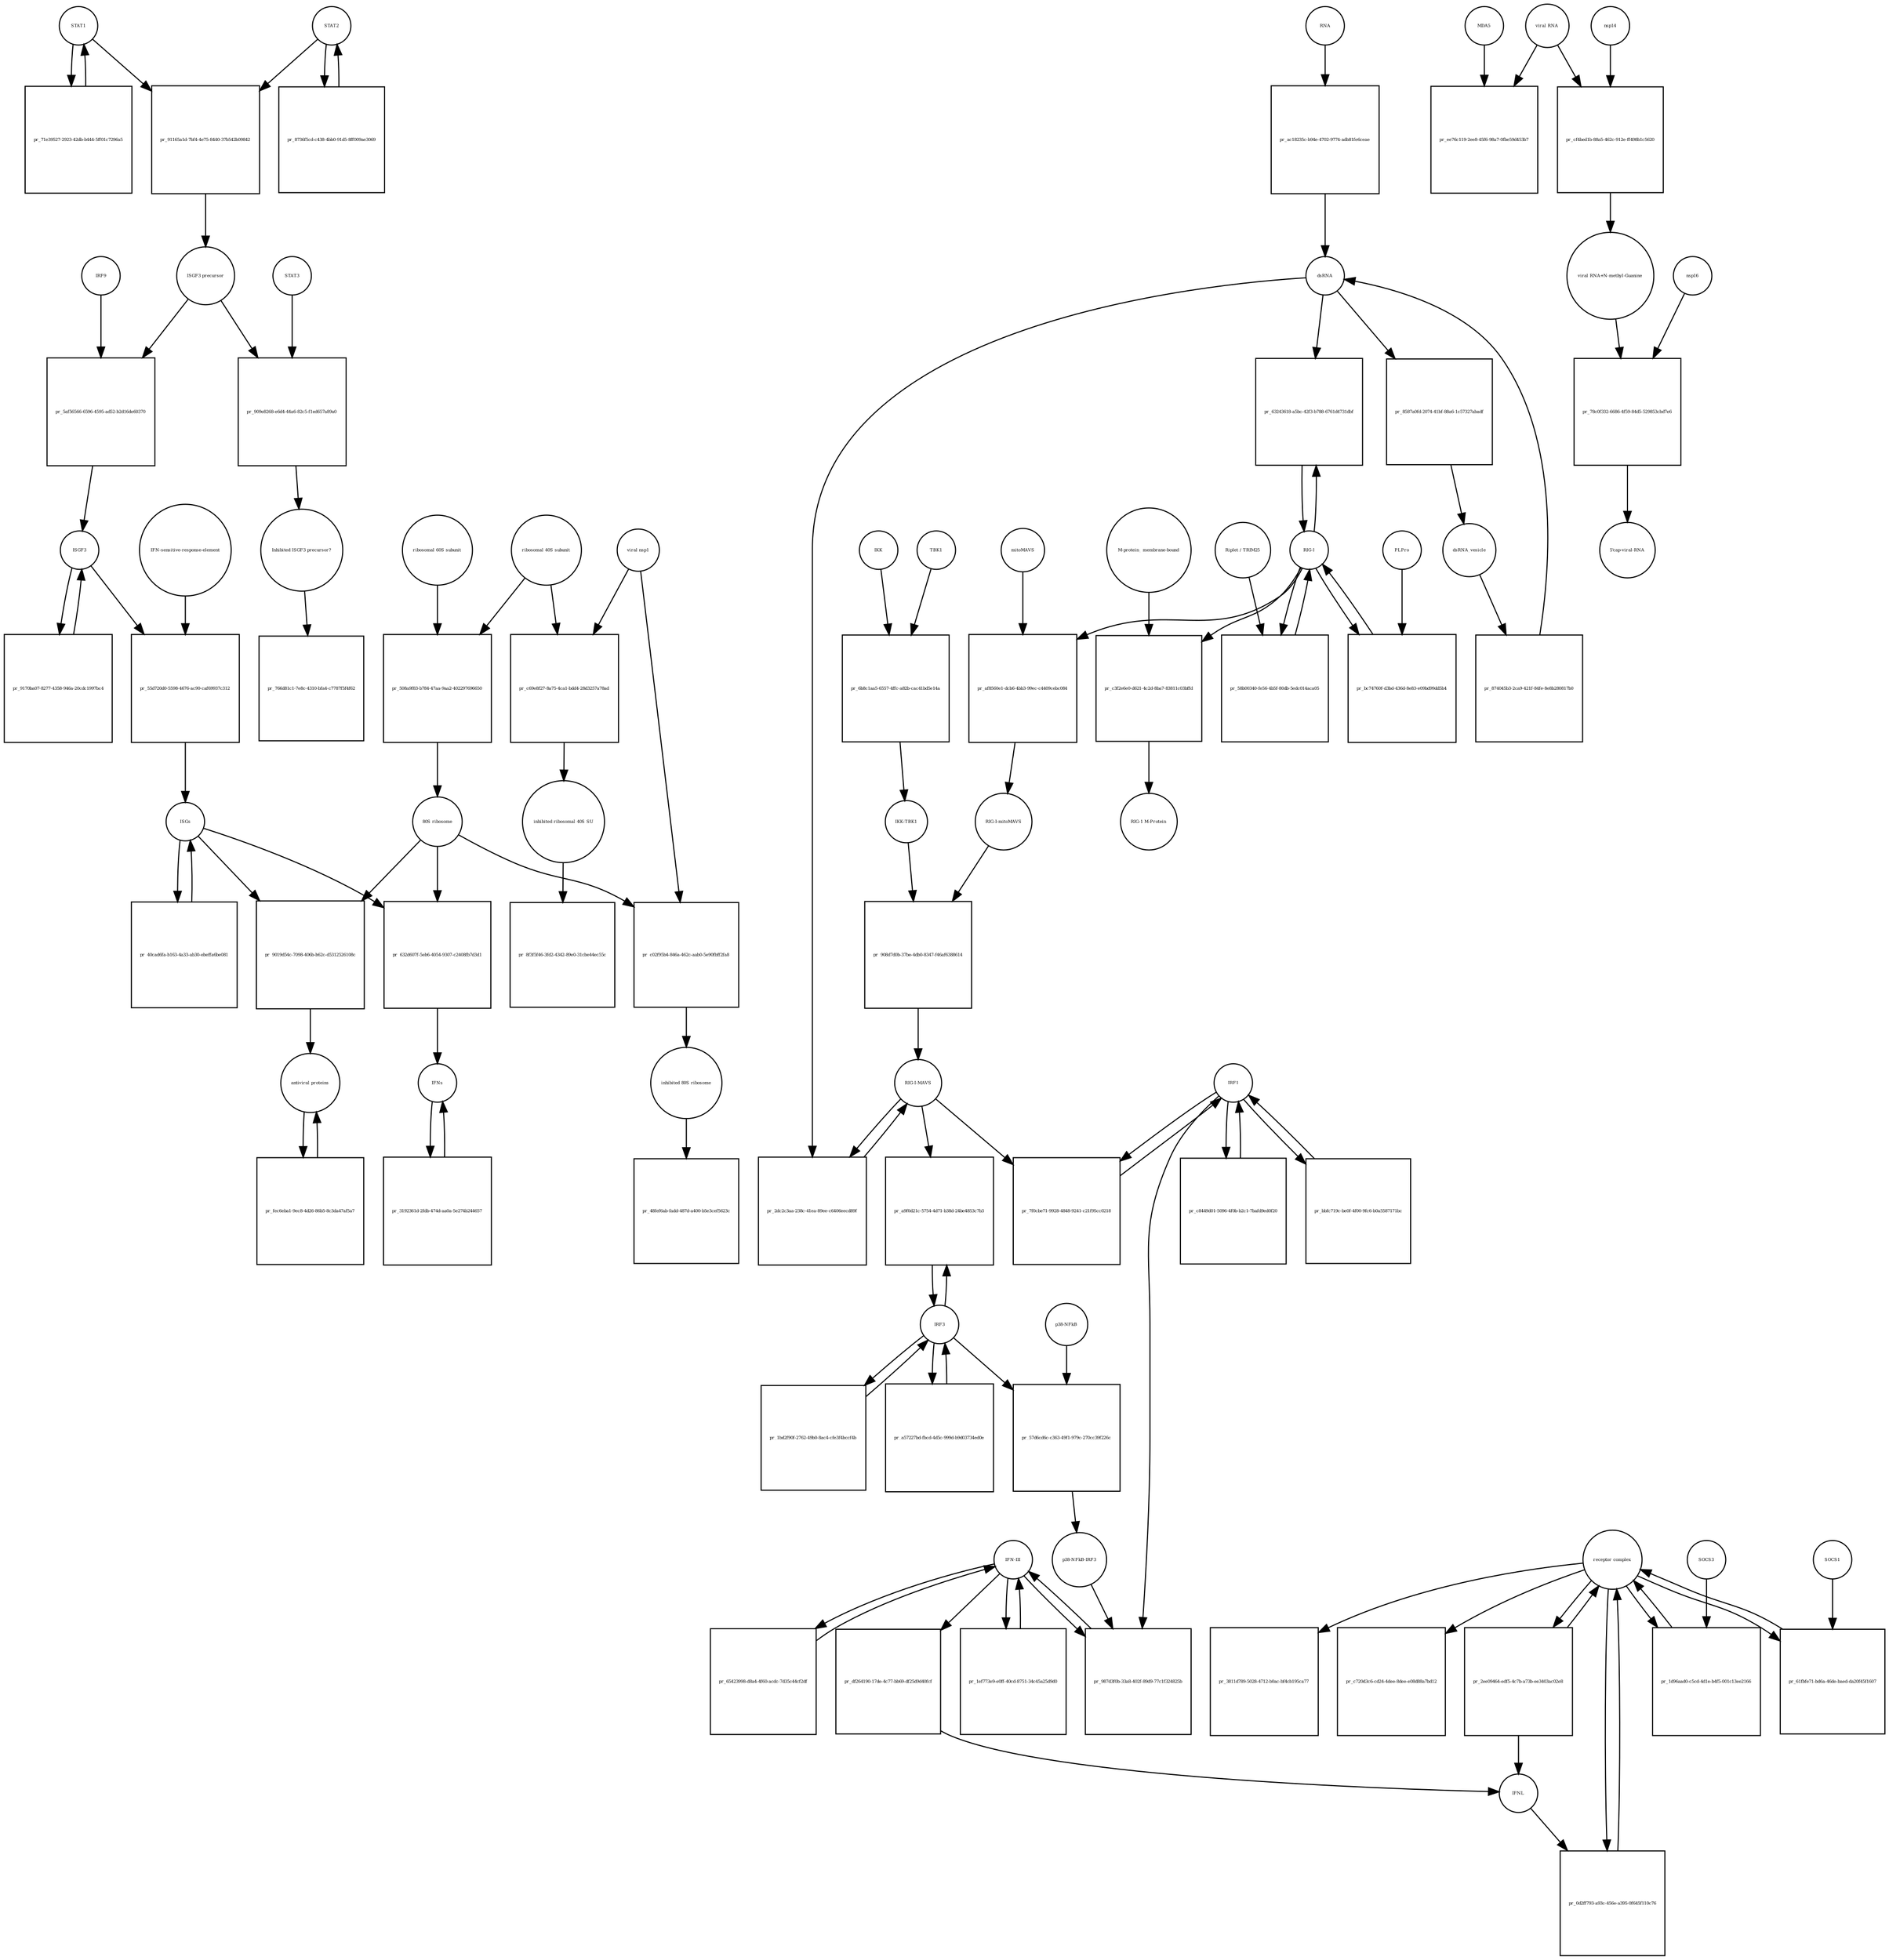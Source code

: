 strict digraph  {
STAT1 [annotation="", bipartite=0, cls=macromolecule, fontsize=4, label=STAT1, shape=circle];
"pr_91165a1d-7bf4-4e75-8440-37b542b09842" [annotation="", bipartite=1, cls=process, fontsize=4, label="pr_91165a1d-7bf4-4e75-8440-37b542b09842", shape=square];
STAT2 [annotation="", bipartite=0, cls=macromolecule, fontsize=4, label=STAT2, shape=circle];
"ISGF3 precursor" [annotation="", bipartite=0, cls=complex, fontsize=4, label="ISGF3 precursor", shape=circle];
"pr_5af56566-6596-4595-ad52-b2d16de60370" [annotation="", bipartite=1, cls=process, fontsize=4, label="pr_5af56566-6596-4595-ad52-b2d16de60370", shape=square];
IRF9 [annotation="", bipartite=0, cls=macromolecule, fontsize=4, label=IRF9, shape=circle];
ISGF3 [annotation="", bipartite=0, cls=complex, fontsize=4, label=ISGF3, shape=circle];
"pr_71e39527-2923-42db-b444-5ff01c7296a5" [annotation="", bipartite=1, cls=process, fontsize=4, label="pr_71e39527-2923-42db-b444-5ff01c7296a5", shape=square];
"pr_8736f5cd-c438-4bb0-91d5-8ff009ae3069" [annotation="", bipartite=1, cls=process, fontsize=4, label="pr_8736f5cd-c438-4bb0-91d5-8ff009ae3069", shape=square];
"receptor complex" [annotation="", bipartite=0, cls=complex, fontsize=4, label="receptor complex", shape=circle];
"pr_0d2ff793-a93c-456e-a395-0f645f110c76" [annotation="", bipartite=1, cls=process, fontsize=4, label="pr_0d2ff793-a93c-456e-a395-0f645f110c76", shape=square];
IFNL [annotation="", bipartite=0, cls=macromolecule, fontsize=4, label=IFNL, shape=circle];
"IFN-sensitive-response-element" [annotation="", bipartite=0, cls="nucleic acid feature", fontsize=4, label="IFN-sensitive-response-element", shape=circle];
"pr_55d720d0-5598-4676-ac90-caf69937c312" [annotation="", bipartite=1, cls=process, fontsize=4, label="pr_55d720d0-5598-4676-ac90-caf69937c312", shape=square];
ISGs [annotation="", bipartite=0, cls="nucleic acid feature", fontsize=4, label=ISGs, shape=circle];
"pr_632d607f-5eb6-4054-9307-c2408fb7d3d1" [annotation="", bipartite=1, cls=process, fontsize=4, label="pr_632d607f-5eb6-4054-9307-c2408fb7d3d1", shape=square];
IFNs [annotation="", bipartite=0, cls=macromolecule, fontsize=4, label=IFNs, shape=circle];
"80S ribosome" [annotation="", bipartite=0, cls=complex, fontsize=4, label="80S ribosome", shape=circle];
"pr_9019d54c-7098-406b-b62c-d5312526108c" [annotation="", bipartite=1, cls=process, fontsize=4, label="pr_9019d54c-7098-406b-b62c-d5312526108c", shape=square];
"antiviral proteins" [annotation="", bipartite=0, cls=macromolecule, fontsize=4, label="antiviral proteins", shape=circle];
"pr_9170ba07-8277-4358-946a-20cdc1997bc4" [annotation="", bipartite=1, cls=process, fontsize=4, label="pr_9170ba07-8277-4358-946a-20cdc1997bc4", shape=square];
"pr_40cad6fa-b163-4a33-ab30-ebeffa6be081" [annotation="", bipartite=1, cls=process, fontsize=4, label="pr_40cad6fa-b163-4a33-ab30-ebeffa6be081", shape=square];
"pr_fec6eba1-9ec8-4d26-86b5-8c3da47af5a7" [annotation="", bipartite=1, cls=process, fontsize=4, label="pr_fec6eba1-9ec8-4d26-86b5-8c3da47af5a7", shape=square];
"viral RNA" [annotation="", bipartite=0, cls="nucleic acid feature", fontsize=4, label="viral RNA", shape=circle];
"pr_ee76c119-2ee8-45f6-98a7-0fbe59d453b7" [annotation="", bipartite=1, cls=process, fontsize=4, label="pr_ee76c119-2ee8-45f6-98a7-0fbe59d453b7", shape=square];
MDA5 [annotation="", bipartite=0, cls=macromolecule, fontsize=4, label=MDA5, shape=circle];
"pr_cf4bed1b-88a5-462c-912e-ff498b1c5620" [annotation="", bipartite=1, cls=process, fontsize=4, label="pr_cf4bed1b-88a5-462c-912e-ff498b1c5620", shape=square];
"viral RNA+N-methyl-Guanine" [annotation="", bipartite=0, cls="nucleic acid feature", fontsize=4, label="viral RNA+N-methyl-Guanine", shape=circle];
nsp14 [annotation="", bipartite=0, cls=macromolecule, fontsize=4, label=nsp14, shape=circle];
"pr_78c0f332-6686-4f59-84d5-529853cbd7e6" [annotation="", bipartite=1, cls=process, fontsize=4, label="pr_78c0f332-6686-4f59-84d5-529853cbd7e6", shape=square];
"5'cap-viral-RNA" [annotation="", bipartite=0, cls="nucleic acid feature", fontsize=4, label="5'cap-viral-RNA", shape=circle];
nsp16 [annotation="", bipartite=0, cls=macromolecule, fontsize=4, label=nsp16, shape=circle];
IKK [annotation="", bipartite=0, cls=macromolecule, fontsize=4, label=IKK, shape=circle];
"pr_6b8c1aa5-6557-4ffc-a82b-cac41bd5e14a" [annotation="", bipartite=1, cls=process, fontsize=4, label="pr_6b8c1aa5-6557-4ffc-a82b-cac41bd5e14a", shape=square];
TBK1 [annotation="", bipartite=0, cls=macromolecule, fontsize=4, label=TBK1, shape=circle];
"IKK-TBK1" [annotation="", bipartite=0, cls=complex, fontsize=4, label="IKK-TBK1", shape=circle];
IRF3 [annotation="", bipartite=0, cls=macromolecule, fontsize=4, label=IRF3, shape=circle];
"pr_a9f0d21c-5754-4d71-b38d-24be4853c7b3" [annotation="", bipartite=1, cls=process, fontsize=4, label="pr_a9f0d21c-5754-4d71-b38d-24be4853c7b3", shape=square];
"RIG-I-MAVS" [annotation="", bipartite=0, cls=complex, fontsize=4, label="RIG-I-MAVS", shape=circle];
"pr_2dc2c3aa-238c-41ea-89ee-c6406eecd89f" [annotation="", bipartite=1, cls=process, fontsize=4, label="pr_2dc2c3aa-238c-41ea-89ee-c6406eecd89f", shape=square];
dsRNA [annotation="", bipartite=0, cls="nucleic acid feature", fontsize=4, label=dsRNA, shape=circle];
IRF1 [annotation="", bipartite=0, cls=macromolecule, fontsize=4, label=IRF1, shape=circle];
"pr_7f0cbe71-9928-4848-9241-c21f95cc0218" [annotation="", bipartite=1, cls=process, fontsize=4, label="pr_7f0cbe71-9928-4848-9241-c21f95cc0218", shape=square];
"IFN-III" [annotation="", bipartite=0, cls=macromolecule, fontsize=4, label="IFN-III", shape=circle];
"pr_1ef773e9-e0ff-40cd-8751-34c45a25d9d0" [annotation="", bipartite=1, cls=process, fontsize=4, label="pr_1ef773e9-e0ff-40cd-8751-34c45a25d9d0", shape=square];
"pr_65423998-d8a4-4f60-acdc-7d35c44cf2df" [annotation="", bipartite=1, cls=process, fontsize=4, label="pr_65423998-d8a4-4f60-acdc-7d35c44cf2df", shape=square];
"pr_987d3f0b-33a8-402f-89d9-77c1f324825b" [annotation="", bipartite=1, cls=process, fontsize=4, label="pr_987d3f0b-33a8-402f-89d9-77c1f324825b", shape=square];
"p38-NFkB-IRF3" [annotation="", bipartite=0, cls=complex, fontsize=4, label="p38-NFkB-IRF3", shape=circle];
"pr_df264190-17de-4c77-bb69-df25d9d40fcf" [annotation="", bipartite=1, cls=process, fontsize=4, label="pr_df264190-17de-4c77-bb69-df25d9d40fcf", shape=square];
"RIG-I" [annotation="", bipartite=0, cls=macromolecule, fontsize=4, label="RIG-I", shape=circle];
"pr_63243618-a5bc-42f3-b788-6761d4731dbf" [annotation="", bipartite=1, cls=process, fontsize=4, label="pr_63243618-a5bc-42f3-b788-6761d4731dbf", shape=square];
"RIG-I-mitoMAVS" [annotation="", bipartite=0, cls=complex, fontsize=4, label="RIG-I-mitoMAVS", shape=circle];
"pr_908d7d0b-37be-4db0-8347-f46af6388614" [annotation="", bipartite=1, cls=process, fontsize=4, label="pr_908d7d0b-37be-4db0-8347-f46af6388614", shape=square];
"p38-NFkB" [annotation="", bipartite=0, cls=complex, fontsize=4, label="p38-NFkB", shape=circle];
"pr_57d6cd6c-c363-49f1-979c-270cc39f226c" [annotation="", bipartite=1, cls=process, fontsize=4, label="pr_57d6cd6c-c363-49f1-979c-270cc39f226c", shape=square];
"pr_8587a0fd-2074-41bf-88a6-1c57327abadf" [annotation="", bipartite=1, cls=process, fontsize=4, label="pr_8587a0fd-2074-41bf-88a6-1c57327abadf", shape=square];
dsRNA_vesicle [annotation="", bipartite=0, cls="nucleic acid feature", fontsize=4, label=dsRNA_vesicle, shape=circle];
"pr_874045b3-2ca9-421f-84fe-8e8b280817b0" [annotation="", bipartite=1, cls=process, fontsize=4, label="pr_874045b3-2ca9-421f-84fe-8e8b280817b0", shape=square];
"pr_1bd2f90f-2762-49b0-8ac4-cfe3f4bccf4b" [annotation="", bipartite=1, cls=process, fontsize=4, label="pr_1bd2f90f-2762-49b0-8ac4-cfe3f4bccf4b", shape=square];
"pr_a57227bd-fbcd-4d5c-999d-b9d03734ed0e" [annotation="", bipartite=1, cls=process, fontsize=4, label="pr_a57227bd-fbcd-4d5c-999d-b9d03734ed0e", shape=square];
"pr_c8449d01-5096-4f0b-b2c1-7bafd9ed0f20" [annotation="", bipartite=1, cls=process, fontsize=4, label="pr_c8449d01-5096-4f0b-b2c1-7bafd9ed0f20", shape=square];
"pr_bbfc719c-be0f-4f00-9fc6-b0a5587171bc" [annotation="", bipartite=1, cls=process, fontsize=4, label="pr_bbfc719c-be0f-4f00-9fc6-b0a5587171bc", shape=square];
RNA [annotation="", bipartite=0, cls="nucleic acid feature", fontsize=4, label=RNA, shape=circle];
"pr_ac18235c-b94e-4702-9774-adb81fe6ceae" [annotation="", bipartite=1, cls=process, fontsize=4, label="pr_ac18235c-b94e-4702-9774-adb81fe6ceae", shape=square];
"ribosomal 60S subunit" [annotation="", bipartite=0, cls=complex, fontsize=4, label="ribosomal 60S subunit", shape=circle];
"pr_508a9f83-b784-47aa-9aa2-402297696650" [annotation="", bipartite=1, cls=process, fontsize=4, label="pr_508a9f83-b784-47aa-9aa2-402297696650", shape=square];
"ribosomal 40S subunit" [annotation="", bipartite=0, cls=complex, fontsize=4, label="ribosomal 40S subunit", shape=circle];
"pr_c69e8f27-8a75-4ca1-bdd4-28d3257a78ad" [annotation="", bipartite=1, cls=process, fontsize=4, label="pr_c69e8f27-8a75-4ca1-bdd4-28d3257a78ad", shape=square];
"viral nsp1" [annotation="", bipartite=0, cls=macromolecule, fontsize=4, label="viral nsp1", shape=circle];
"inhibited ribosomal 40S SU" [annotation="urn_miriam_doi_10.1101%2F2020.05.18.102467", bipartite=0, cls=complex, fontsize=4, label="inhibited ribosomal 40S SU", shape=circle];
"pr_c02f95b4-846a-462c-aab0-5e90fbff2fa8" [annotation="", bipartite=1, cls=process, fontsize=4, label="pr_c02f95b4-846a-462c-aab0-5e90fbff2fa8", shape=square];
"inhibited 80S ribosome" [annotation="", bipartite=0, cls=complex, fontsize=4, label="inhibited 80S ribosome", shape=circle];
"pr_909e8268-e6d4-44a6-82c5-f1ed657a89a0" [annotation="", bipartite=1, cls=process, fontsize=4, label="pr_909e8268-e6d4-44a6-82c5-f1ed657a89a0", shape=square];
STAT3 [annotation="", bipartite=0, cls=macromolecule, fontsize=4, label=STAT3, shape=circle];
"Inhibited ISGF3 precursor?" [annotation="", bipartite=0, cls=complex, fontsize=4, label="Inhibited ISGF3 precursor?", shape=circle];
"pr_3192361d-2fdb-474d-aa0a-5e274b244657" [annotation="", bipartite=1, cls=process, fontsize=4, label="pr_3192361d-2fdb-474d-aa0a-5e274b244657", shape=square];
"pr_1d96aad0-c5cd-4d1e-b4f5-001c13ee2166" [annotation="", bipartite=1, cls=process, fontsize=4, label="pr_1d96aad0-c5cd-4d1e-b4f5-001c13ee2166", shape=square];
SOCS3 [annotation="", bipartite=0, cls=macromolecule, fontsize=4, label=SOCS3, shape=circle];
"pr_61fbfe71-bd6a-46de-baed-da20f45f1607" [annotation="", bipartite=1, cls=process, fontsize=4, label="pr_61fbfe71-bd6a-46de-baed-da20f45f1607", shape=square];
SOCS1 [annotation="", bipartite=0, cls=macromolecule, fontsize=4, label=SOCS1, shape=circle];
"pr_766d81c1-7e8c-4310-bfa4-c7787f5f4f62" [annotation="", bipartite=1, cls=process, fontsize=4, label="pr_766d81c1-7e8c-4310-bfa4-c7787f5f4f62", shape=square];
"pr_3811d789-5028-4712-b0ac-bf4cb195ca77" [annotation="", bipartite=1, cls=process, fontsize=4, label="pr_3811d789-5028-4712-b0ac-bf4cb195ca77", shape=square];
"pr_c720d3c6-cd24-4dee-8dee-e08d88a7bd12" [annotation="", bipartite=1, cls=process, fontsize=4, label="pr_c720d3c6-cd24-4dee-8dee-e08d88a7bd12", shape=square];
"pr_48fef6ab-fadd-487d-a400-b5e3cef5623c" [annotation="", bipartite=1, cls=process, fontsize=4, label="pr_48fef6ab-fadd-487d-a400-b5e3cef5623c", shape=square];
"pr_8f3f5f46-3fd2-4342-89e0-31cbe44ec55c" [annotation="", bipartite=1, cls=process, fontsize=4, label="pr_8f3f5f46-3fd2-4342-89e0-31cbe44ec55c", shape=square];
"pr_2ee09464-edf5-4c7b-a73b-ee3403ac02e8" [annotation="", bipartite=1, cls=process, fontsize=4, label="pr_2ee09464-edf5-4c7b-a73b-ee3403ac02e8", shape=square];
"M-protein_ membrane-bound" [annotation="", bipartite=0, cls=macromolecule, fontsize=4, label="M-protein_ membrane-bound", shape=circle];
"pr_c3f2e6e0-d621-4c2d-8ba7-83811c03bffd" [annotation="", bipartite=1, cls=process, fontsize=4, label="pr_c3f2e6e0-d621-4c2d-8ba7-83811c03bffd", shape=square];
"RIG-1 M-Protein" [annotation="", bipartite=0, cls=complex, fontsize=4, label="RIG-1 M-Protein", shape=circle];
"pr_af8560e1-dcb6-4bb3-99ec-c4409cebc084" [annotation="", bipartite=1, cls=process, fontsize=4, label="pr_af8560e1-dcb6-4bb3-99ec-c4409cebc084", shape=square];
mitoMAVS [annotation="", bipartite=0, cls=macromolecule, fontsize=4, label=mitoMAVS, shape=circle];
"pr_58b00340-fe56-4b5f-80db-5edc014aca05" [annotation="", bipartite=1, cls=process, fontsize=4, label="pr_58b00340-fe56-4b5f-80db-5edc014aca05", shape=square];
"Riplet / TRIM25" [annotation="", bipartite=0, cls=macromolecule, fontsize=4, label="Riplet / TRIM25", shape=circle];
"pr_bc74760f-d3bd-436d-8e83-e09bd99dd5b4" [annotation="", bipartite=1, cls=process, fontsize=4, label="pr_bc74760f-d3bd-436d-8e83-e09bd99dd5b4", shape=square];
PLPro [annotation="", bipartite=0, cls=macromolecule, fontsize=4, label=PLPro, shape=circle];
STAT1 -> "pr_91165a1d-7bf4-4e75-8440-37b542b09842"  [annotation="", interaction_type=consumption];
STAT1 -> "pr_71e39527-2923-42db-b444-5ff01c7296a5"  [annotation="", interaction_type=consumption];
"pr_91165a1d-7bf4-4e75-8440-37b542b09842" -> "ISGF3 precursor"  [annotation="", interaction_type=production];
STAT2 -> "pr_91165a1d-7bf4-4e75-8440-37b542b09842"  [annotation="", interaction_type=consumption];
STAT2 -> "pr_8736f5cd-c438-4bb0-91d5-8ff009ae3069"  [annotation="", interaction_type=consumption];
"ISGF3 precursor" -> "pr_5af56566-6596-4595-ad52-b2d16de60370"  [annotation="", interaction_type=consumption];
"ISGF3 precursor" -> "pr_909e8268-e6d4-44a6-82c5-f1ed657a89a0"  [annotation="", interaction_type=consumption];
"pr_5af56566-6596-4595-ad52-b2d16de60370" -> ISGF3  [annotation="", interaction_type=production];
IRF9 -> "pr_5af56566-6596-4595-ad52-b2d16de60370"  [annotation="", interaction_type=consumption];
ISGF3 -> "pr_55d720d0-5598-4676-ac90-caf69937c312"  [annotation="", interaction_type="necessary stimulation"];
ISGF3 -> "pr_9170ba07-8277-4358-946a-20cdc1997bc4"  [annotation="", interaction_type=consumption];
"pr_71e39527-2923-42db-b444-5ff01c7296a5" -> STAT1  [annotation="", interaction_type=production];
"pr_8736f5cd-c438-4bb0-91d5-8ff009ae3069" -> STAT2  [annotation="", interaction_type=production];
"receptor complex" -> "pr_0d2ff793-a93c-456e-a395-0f645f110c76"  [annotation="", interaction_type=consumption];
"receptor complex" -> "pr_1d96aad0-c5cd-4d1e-b4f5-001c13ee2166"  [annotation="", interaction_type=consumption];
"receptor complex" -> "pr_61fbfe71-bd6a-46de-baed-da20f45f1607"  [annotation="", interaction_type=consumption];
"receptor complex" -> "pr_3811d789-5028-4712-b0ac-bf4cb195ca77"  [annotation="", interaction_type=consumption];
"receptor complex" -> "pr_c720d3c6-cd24-4dee-8dee-e08d88a7bd12"  [annotation="", interaction_type=consumption];
"receptor complex" -> "pr_2ee09464-edf5-4c7b-a73b-ee3403ac02e8"  [annotation="", interaction_type=consumption];
"pr_0d2ff793-a93c-456e-a395-0f645f110c76" -> "receptor complex"  [annotation="", interaction_type=production];
IFNL -> "pr_0d2ff793-a93c-456e-a395-0f645f110c76"  [annotation="", interaction_type=stimulation];
"IFN-sensitive-response-element" -> "pr_55d720d0-5598-4676-ac90-caf69937c312"  [annotation="", interaction_type=consumption];
"pr_55d720d0-5598-4676-ac90-caf69937c312" -> ISGs  [annotation="", interaction_type=production];
ISGs -> "pr_632d607f-5eb6-4054-9307-c2408fb7d3d1"  [annotation="", interaction_type=consumption];
ISGs -> "pr_9019d54c-7098-406b-b62c-d5312526108c"  [annotation="", interaction_type=consumption];
ISGs -> "pr_40cad6fa-b163-4a33-ab30-ebeffa6be081"  [annotation="", interaction_type=consumption];
"pr_632d607f-5eb6-4054-9307-c2408fb7d3d1" -> IFNs  [annotation="", interaction_type=production];
IFNs -> "pr_3192361d-2fdb-474d-aa0a-5e274b244657"  [annotation="", interaction_type=consumption];
"80S ribosome" -> "pr_632d607f-5eb6-4054-9307-c2408fb7d3d1"  [annotation="", interaction_type=catalysis];
"80S ribosome" -> "pr_9019d54c-7098-406b-b62c-d5312526108c"  [annotation="", interaction_type=catalysis];
"80S ribosome" -> "pr_c02f95b4-846a-462c-aab0-5e90fbff2fa8"  [annotation="", interaction_type=consumption];
"pr_9019d54c-7098-406b-b62c-d5312526108c" -> "antiviral proteins"  [annotation="", interaction_type=production];
"antiviral proteins" -> "pr_fec6eba1-9ec8-4d26-86b5-8c3da47af5a7"  [annotation="", interaction_type=consumption];
"pr_9170ba07-8277-4358-946a-20cdc1997bc4" -> ISGF3  [annotation="", interaction_type=production];
"pr_40cad6fa-b163-4a33-ab30-ebeffa6be081" -> ISGs  [annotation="", interaction_type=production];
"pr_fec6eba1-9ec8-4d26-86b5-8c3da47af5a7" -> "antiviral proteins"  [annotation="", interaction_type=production];
"viral RNA" -> "pr_ee76c119-2ee8-45f6-98a7-0fbe59d453b7"  [annotation="", interaction_type=consumption];
"viral RNA" -> "pr_cf4bed1b-88a5-462c-912e-ff498b1c5620"  [annotation="", interaction_type=consumption];
MDA5 -> "pr_ee76c119-2ee8-45f6-98a7-0fbe59d453b7"  [annotation="urn_miriam_doi_10.1016%2Fj.chom.2020.05.008", interaction_type=catalysis];
"pr_cf4bed1b-88a5-462c-912e-ff498b1c5620" -> "viral RNA+N-methyl-Guanine"  [annotation="", interaction_type=production];
"viral RNA+N-methyl-Guanine" -> "pr_78c0f332-6686-4f59-84d5-529853cbd7e6"  [annotation="", interaction_type=consumption];
nsp14 -> "pr_cf4bed1b-88a5-462c-912e-ff498b1c5620"  [annotation="", interaction_type=catalysis];
"pr_78c0f332-6686-4f59-84d5-529853cbd7e6" -> "5'cap-viral-RNA"  [annotation="", interaction_type=production];
nsp16 -> "pr_78c0f332-6686-4f59-84d5-529853cbd7e6"  [annotation="urn_miriam_doi_10.1016%2Fj.chom.2020.05.008", interaction_type=catalysis];
IKK -> "pr_6b8c1aa5-6557-4ffc-a82b-cac41bd5e14a"  [annotation="", interaction_type=consumption];
"pr_6b8c1aa5-6557-4ffc-a82b-cac41bd5e14a" -> "IKK-TBK1"  [annotation="", interaction_type=production];
TBK1 -> "pr_6b8c1aa5-6557-4ffc-a82b-cac41bd5e14a"  [annotation="", interaction_type=consumption];
"IKK-TBK1" -> "pr_908d7d0b-37be-4db0-8347-f46af6388614"  [annotation="", interaction_type=consumption];
IRF3 -> "pr_a9f0d21c-5754-4d71-b38d-24be4853c7b3"  [annotation="", interaction_type=consumption];
IRF3 -> "pr_57d6cd6c-c363-49f1-979c-270cc39f226c"  [annotation="", interaction_type=consumption];
IRF3 -> "pr_1bd2f90f-2762-49b0-8ac4-cfe3f4bccf4b"  [annotation="", interaction_type=consumption];
IRF3 -> "pr_a57227bd-fbcd-4d5c-999d-b9d03734ed0e"  [annotation="", interaction_type=consumption];
"pr_a9f0d21c-5754-4d71-b38d-24be4853c7b3" -> IRF3  [annotation="", interaction_type=production];
"RIG-I-MAVS" -> "pr_a9f0d21c-5754-4d71-b38d-24be4853c7b3"  [annotation="", interaction_type=stimulation];
"RIG-I-MAVS" -> "pr_2dc2c3aa-238c-41ea-89ee-c6406eecd89f"  [annotation="", interaction_type=consumption];
"RIG-I-MAVS" -> "pr_7f0cbe71-9928-4848-9241-c21f95cc0218"  [annotation="", interaction_type=catalysis];
"pr_2dc2c3aa-238c-41ea-89ee-c6406eecd89f" -> "RIG-I-MAVS"  [annotation="", interaction_type=production];
dsRNA -> "pr_2dc2c3aa-238c-41ea-89ee-c6406eecd89f"  [annotation="", interaction_type="necessary stimulation"];
dsRNA -> "pr_63243618-a5bc-42f3-b788-6761d4731dbf"  [annotation="", interaction_type="necessary stimulation"];
dsRNA -> "pr_8587a0fd-2074-41bf-88a6-1c57327abadf"  [annotation="", interaction_type=consumption];
IRF1 -> "pr_7f0cbe71-9928-4848-9241-c21f95cc0218"  [annotation="", interaction_type=consumption];
IRF1 -> "pr_987d3f0b-33a8-402f-89d9-77c1f324825b"  [annotation="", interaction_type=stimulation];
IRF1 -> "pr_c8449d01-5096-4f0b-b2c1-7bafd9ed0f20"  [annotation="", interaction_type=consumption];
IRF1 -> "pr_bbfc719c-be0f-4f00-9fc6-b0a5587171bc"  [annotation="", interaction_type=consumption];
"pr_7f0cbe71-9928-4848-9241-c21f95cc0218" -> IRF1  [annotation="", interaction_type=production];
"IFN-III" -> "pr_1ef773e9-e0ff-40cd-8751-34c45a25d9d0"  [annotation="", interaction_type=consumption];
"IFN-III" -> "pr_65423998-d8a4-4f60-acdc-7d35c44cf2df"  [annotation="", interaction_type=consumption];
"IFN-III" -> "pr_987d3f0b-33a8-402f-89d9-77c1f324825b"  [annotation="", interaction_type=consumption];
"IFN-III" -> "pr_df264190-17de-4c77-bb69-df25d9d40fcf"  [annotation="", interaction_type=consumption];
"pr_1ef773e9-e0ff-40cd-8751-34c45a25d9d0" -> "IFN-III"  [annotation="", interaction_type=production];
"pr_65423998-d8a4-4f60-acdc-7d35c44cf2df" -> "IFN-III"  [annotation="", interaction_type=production];
"pr_987d3f0b-33a8-402f-89d9-77c1f324825b" -> "IFN-III"  [annotation="", interaction_type=production];
"p38-NFkB-IRF3" -> "pr_987d3f0b-33a8-402f-89d9-77c1f324825b"  [annotation="", interaction_type=stimulation];
"pr_df264190-17de-4c77-bb69-df25d9d40fcf" -> IFNL  [annotation="", interaction_type=production];
"RIG-I" -> "pr_63243618-a5bc-42f3-b788-6761d4731dbf"  [annotation="", interaction_type=consumption];
"RIG-I" -> "pr_c3f2e6e0-d621-4c2d-8ba7-83811c03bffd"  [annotation="", interaction_type=consumption];
"RIG-I" -> "pr_af8560e1-dcb6-4bb3-99ec-c4409cebc084"  [annotation="", interaction_type=consumption];
"RIG-I" -> "pr_58b00340-fe56-4b5f-80db-5edc014aca05"  [annotation="", interaction_type=consumption];
"RIG-I" -> "pr_bc74760f-d3bd-436d-8e83-e09bd99dd5b4"  [annotation="", interaction_type=consumption];
"pr_63243618-a5bc-42f3-b788-6761d4731dbf" -> "RIG-I"  [annotation="", interaction_type=production];
"RIG-I-mitoMAVS" -> "pr_908d7d0b-37be-4db0-8347-f46af6388614"  [annotation="", interaction_type=consumption];
"pr_908d7d0b-37be-4db0-8347-f46af6388614" -> "RIG-I-MAVS"  [annotation="", interaction_type=production];
"p38-NFkB" -> "pr_57d6cd6c-c363-49f1-979c-270cc39f226c"  [annotation="", interaction_type=consumption];
"pr_57d6cd6c-c363-49f1-979c-270cc39f226c" -> "p38-NFkB-IRF3"  [annotation="", interaction_type=production];
"pr_8587a0fd-2074-41bf-88a6-1c57327abadf" -> dsRNA_vesicle  [annotation="", interaction_type=production];
dsRNA_vesicle -> "pr_874045b3-2ca9-421f-84fe-8e8b280817b0"  [annotation="", interaction_type=consumption];
"pr_874045b3-2ca9-421f-84fe-8e8b280817b0" -> dsRNA  [annotation="", interaction_type=production];
"pr_1bd2f90f-2762-49b0-8ac4-cfe3f4bccf4b" -> IRF3  [annotation="", interaction_type=production];
"pr_a57227bd-fbcd-4d5c-999d-b9d03734ed0e" -> IRF3  [annotation="", interaction_type=production];
"pr_c8449d01-5096-4f0b-b2c1-7bafd9ed0f20" -> IRF1  [annotation="", interaction_type=production];
"pr_bbfc719c-be0f-4f00-9fc6-b0a5587171bc" -> IRF1  [annotation="", interaction_type=production];
RNA -> "pr_ac18235c-b94e-4702-9774-adb81fe6ceae"  [annotation="", interaction_type=consumption];
"pr_ac18235c-b94e-4702-9774-adb81fe6ceae" -> dsRNA  [annotation="", interaction_type=production];
"ribosomal 60S subunit" -> "pr_508a9f83-b784-47aa-9aa2-402297696650"  [annotation="", interaction_type=consumption];
"pr_508a9f83-b784-47aa-9aa2-402297696650" -> "80S ribosome"  [annotation="", interaction_type=production];
"ribosomal 40S subunit" -> "pr_508a9f83-b784-47aa-9aa2-402297696650"  [annotation="", interaction_type=consumption];
"ribosomal 40S subunit" -> "pr_c69e8f27-8a75-4ca1-bdd4-28d3257a78ad"  [annotation="", interaction_type=consumption];
"pr_c69e8f27-8a75-4ca1-bdd4-28d3257a78ad" -> "inhibited ribosomal 40S SU"  [annotation="", interaction_type=production];
"viral nsp1" -> "pr_c69e8f27-8a75-4ca1-bdd4-28d3257a78ad"  [annotation="", interaction_type=consumption];
"viral nsp1" -> "pr_c02f95b4-846a-462c-aab0-5e90fbff2fa8"  [annotation="", interaction_type=consumption];
"inhibited ribosomal 40S SU" -> "pr_8f3f5f46-3fd2-4342-89e0-31cbe44ec55c"  [annotation="", interaction_type=consumption];
"pr_c02f95b4-846a-462c-aab0-5e90fbff2fa8" -> "inhibited 80S ribosome"  [annotation="", interaction_type=production];
"inhibited 80S ribosome" -> "pr_48fef6ab-fadd-487d-a400-b5e3cef5623c"  [annotation="", interaction_type=consumption];
"pr_909e8268-e6d4-44a6-82c5-f1ed657a89a0" -> "Inhibited ISGF3 precursor?"  [annotation="", interaction_type=production];
STAT3 -> "pr_909e8268-e6d4-44a6-82c5-f1ed657a89a0"  [annotation="", interaction_type=consumption];
"Inhibited ISGF3 precursor?" -> "pr_766d81c1-7e8c-4310-bfa4-c7787f5f4f62"  [annotation="", interaction_type=consumption];
"pr_3192361d-2fdb-474d-aa0a-5e274b244657" -> IFNs  [annotation="", interaction_type=production];
"pr_1d96aad0-c5cd-4d1e-b4f5-001c13ee2166" -> "receptor complex"  [annotation="", interaction_type=production];
SOCS3 -> "pr_1d96aad0-c5cd-4d1e-b4f5-001c13ee2166"  [annotation="", interaction_type=consumption];
"pr_61fbfe71-bd6a-46de-baed-da20f45f1607" -> "receptor complex"  [annotation="", interaction_type=production];
SOCS1 -> "pr_61fbfe71-bd6a-46de-baed-da20f45f1607"  [annotation="", interaction_type=consumption];
"pr_2ee09464-edf5-4c7b-a73b-ee3403ac02e8" -> IFNL  [annotation="", interaction_type=production];
"pr_2ee09464-edf5-4c7b-a73b-ee3403ac02e8" -> "receptor complex"  [annotation="", interaction_type=production];
"M-protein_ membrane-bound" -> "pr_c3f2e6e0-d621-4c2d-8ba7-83811c03bffd"  [annotation="", interaction_type=consumption];
"pr_c3f2e6e0-d621-4c2d-8ba7-83811c03bffd" -> "RIG-1 M-Protein"  [annotation="", interaction_type=production];
"pr_af8560e1-dcb6-4bb3-99ec-c4409cebc084" -> "RIG-I-mitoMAVS"  [annotation="", interaction_type=production];
mitoMAVS -> "pr_af8560e1-dcb6-4bb3-99ec-c4409cebc084"  [annotation="", interaction_type=consumption];
"pr_58b00340-fe56-4b5f-80db-5edc014aca05" -> "RIG-I"  [annotation="", interaction_type=production];
"Riplet / TRIM25" -> "pr_58b00340-fe56-4b5f-80db-5edc014aca05"  [annotation="", interaction_type=catalysis];
"pr_bc74760f-d3bd-436d-8e83-e09bd99dd5b4" -> "RIG-I"  [annotation="", interaction_type=production];
PLPro -> "pr_bc74760f-d3bd-436d-8e83-e09bd99dd5b4"  [annotation="", interaction_type=catalysis];
}

